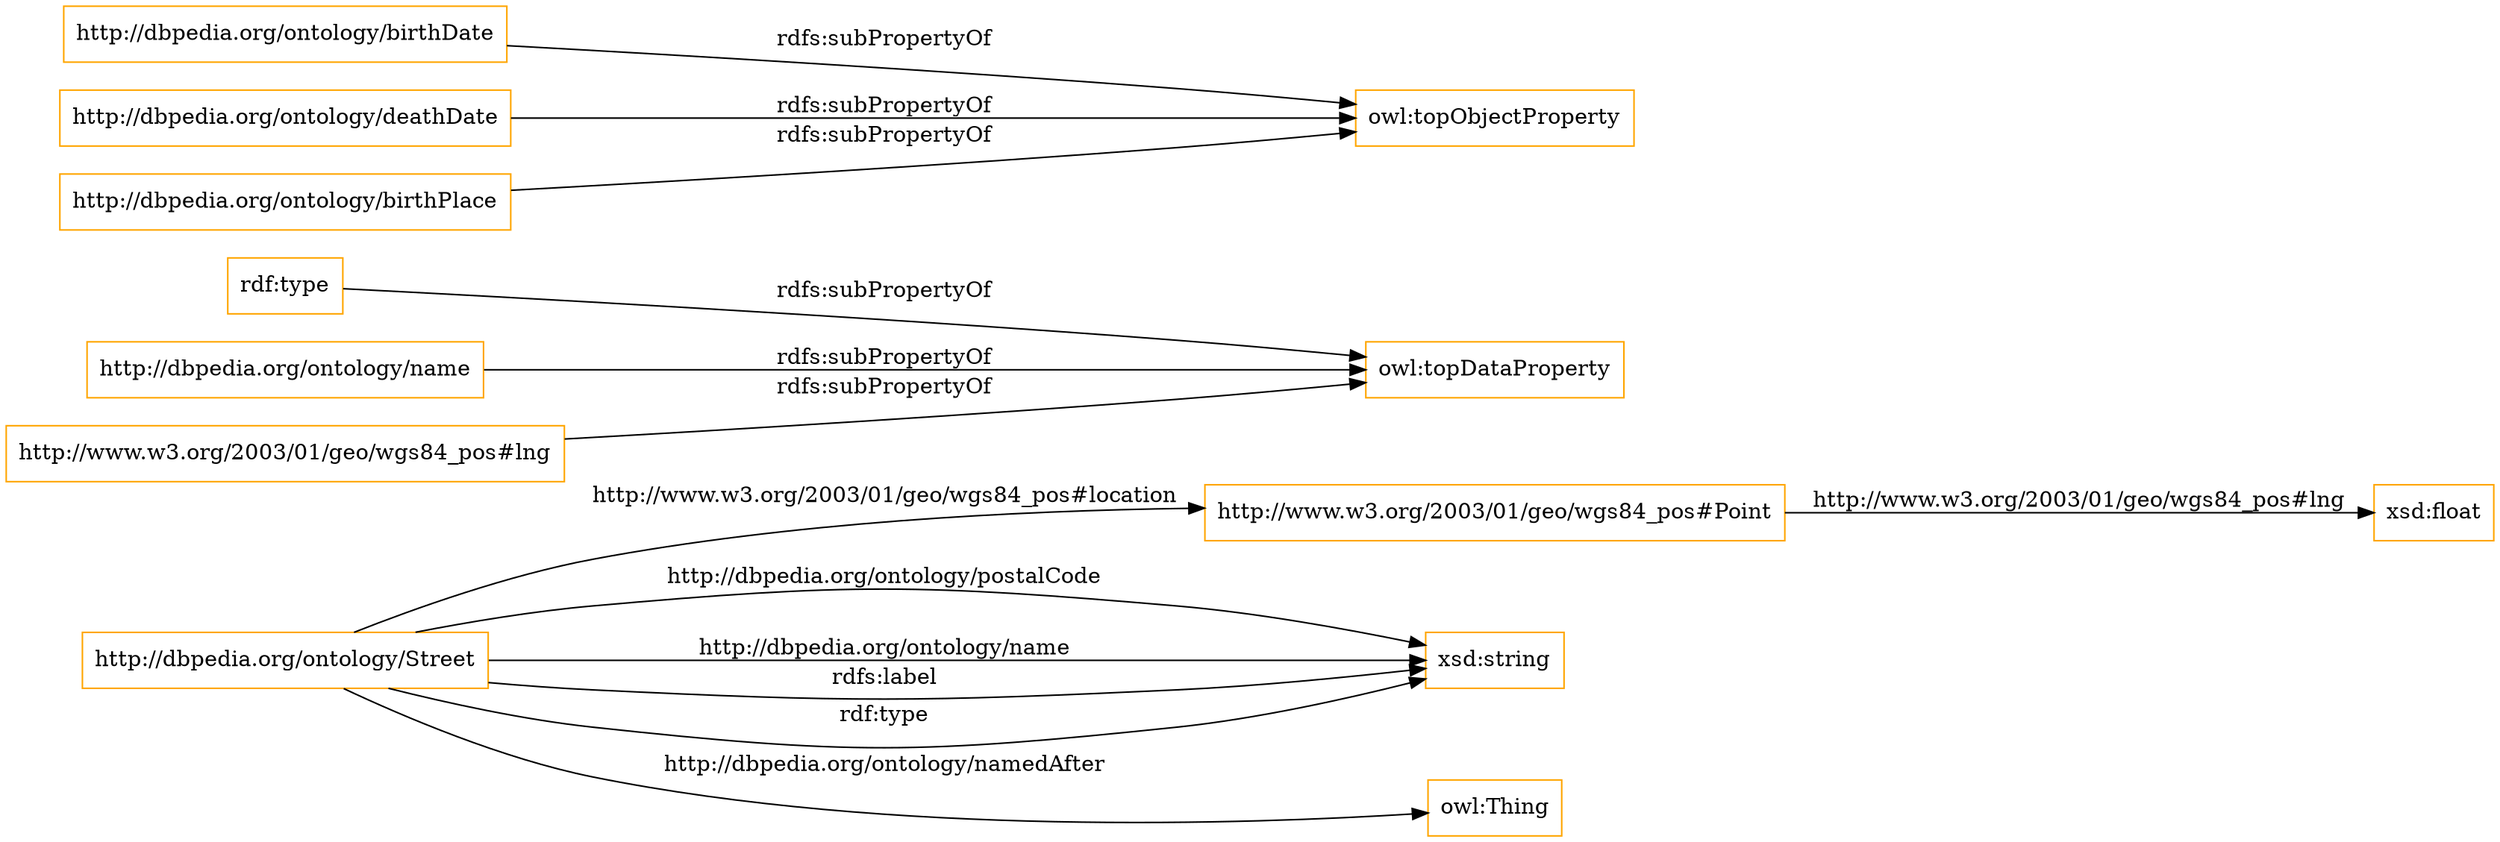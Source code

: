 digraph ar2dtool_diagram { 
rankdir=LR;
size="1501"
node [shape = rectangle, color="orange"]; "http://www.w3.org/2003/01/geo/wgs84_pos#Point" "http://dbpedia.org/ontology/Street" ; /*classes style*/
	"rdf:type" -> "owl:topDataProperty" [ label = "rdfs:subPropertyOf" ];
	"http://dbpedia.org/ontology/birthDate" -> "owl:topObjectProperty" [ label = "rdfs:subPropertyOf" ];
	"http://dbpedia.org/ontology/deathDate" -> "owl:topObjectProperty" [ label = "rdfs:subPropertyOf" ];
	"http://dbpedia.org/ontology/name" -> "owl:topDataProperty" [ label = "rdfs:subPropertyOf" ];
	"http://www.w3.org/2003/01/geo/wgs84_pos#lng" -> "owl:topDataProperty" [ label = "rdfs:subPropertyOf" ];
	"http://dbpedia.org/ontology/birthPlace" -> "owl:topObjectProperty" [ label = "rdfs:subPropertyOf" ];
	"http://dbpedia.org/ontology/Street" -> "http://www.w3.org/2003/01/geo/wgs84_pos#Point" [ label = "http://www.w3.org/2003/01/geo/wgs84_pos#location" ];
	"http://dbpedia.org/ontology/Street" -> "xsd:string" [ label = "http://dbpedia.org/ontology/postalCode" ];
	"http://dbpedia.org/ontology/Street" -> "xsd:string" [ label = "http://dbpedia.org/ontology/name" ];
	"http://dbpedia.org/ontology/Street" -> "xsd:string" [ label = "rdfs:label" ];
	"http://dbpedia.org/ontology/Street" -> "owl:Thing" [ label = "http://dbpedia.org/ontology/namedAfter" ];
	"http://www.w3.org/2003/01/geo/wgs84_pos#Point" -> "xsd:float" [ label = "http://www.w3.org/2003/01/geo/wgs84_pos#lng" ];
	"http://dbpedia.org/ontology/Street" -> "xsd:string" [ label = "rdf:type" ];

}
